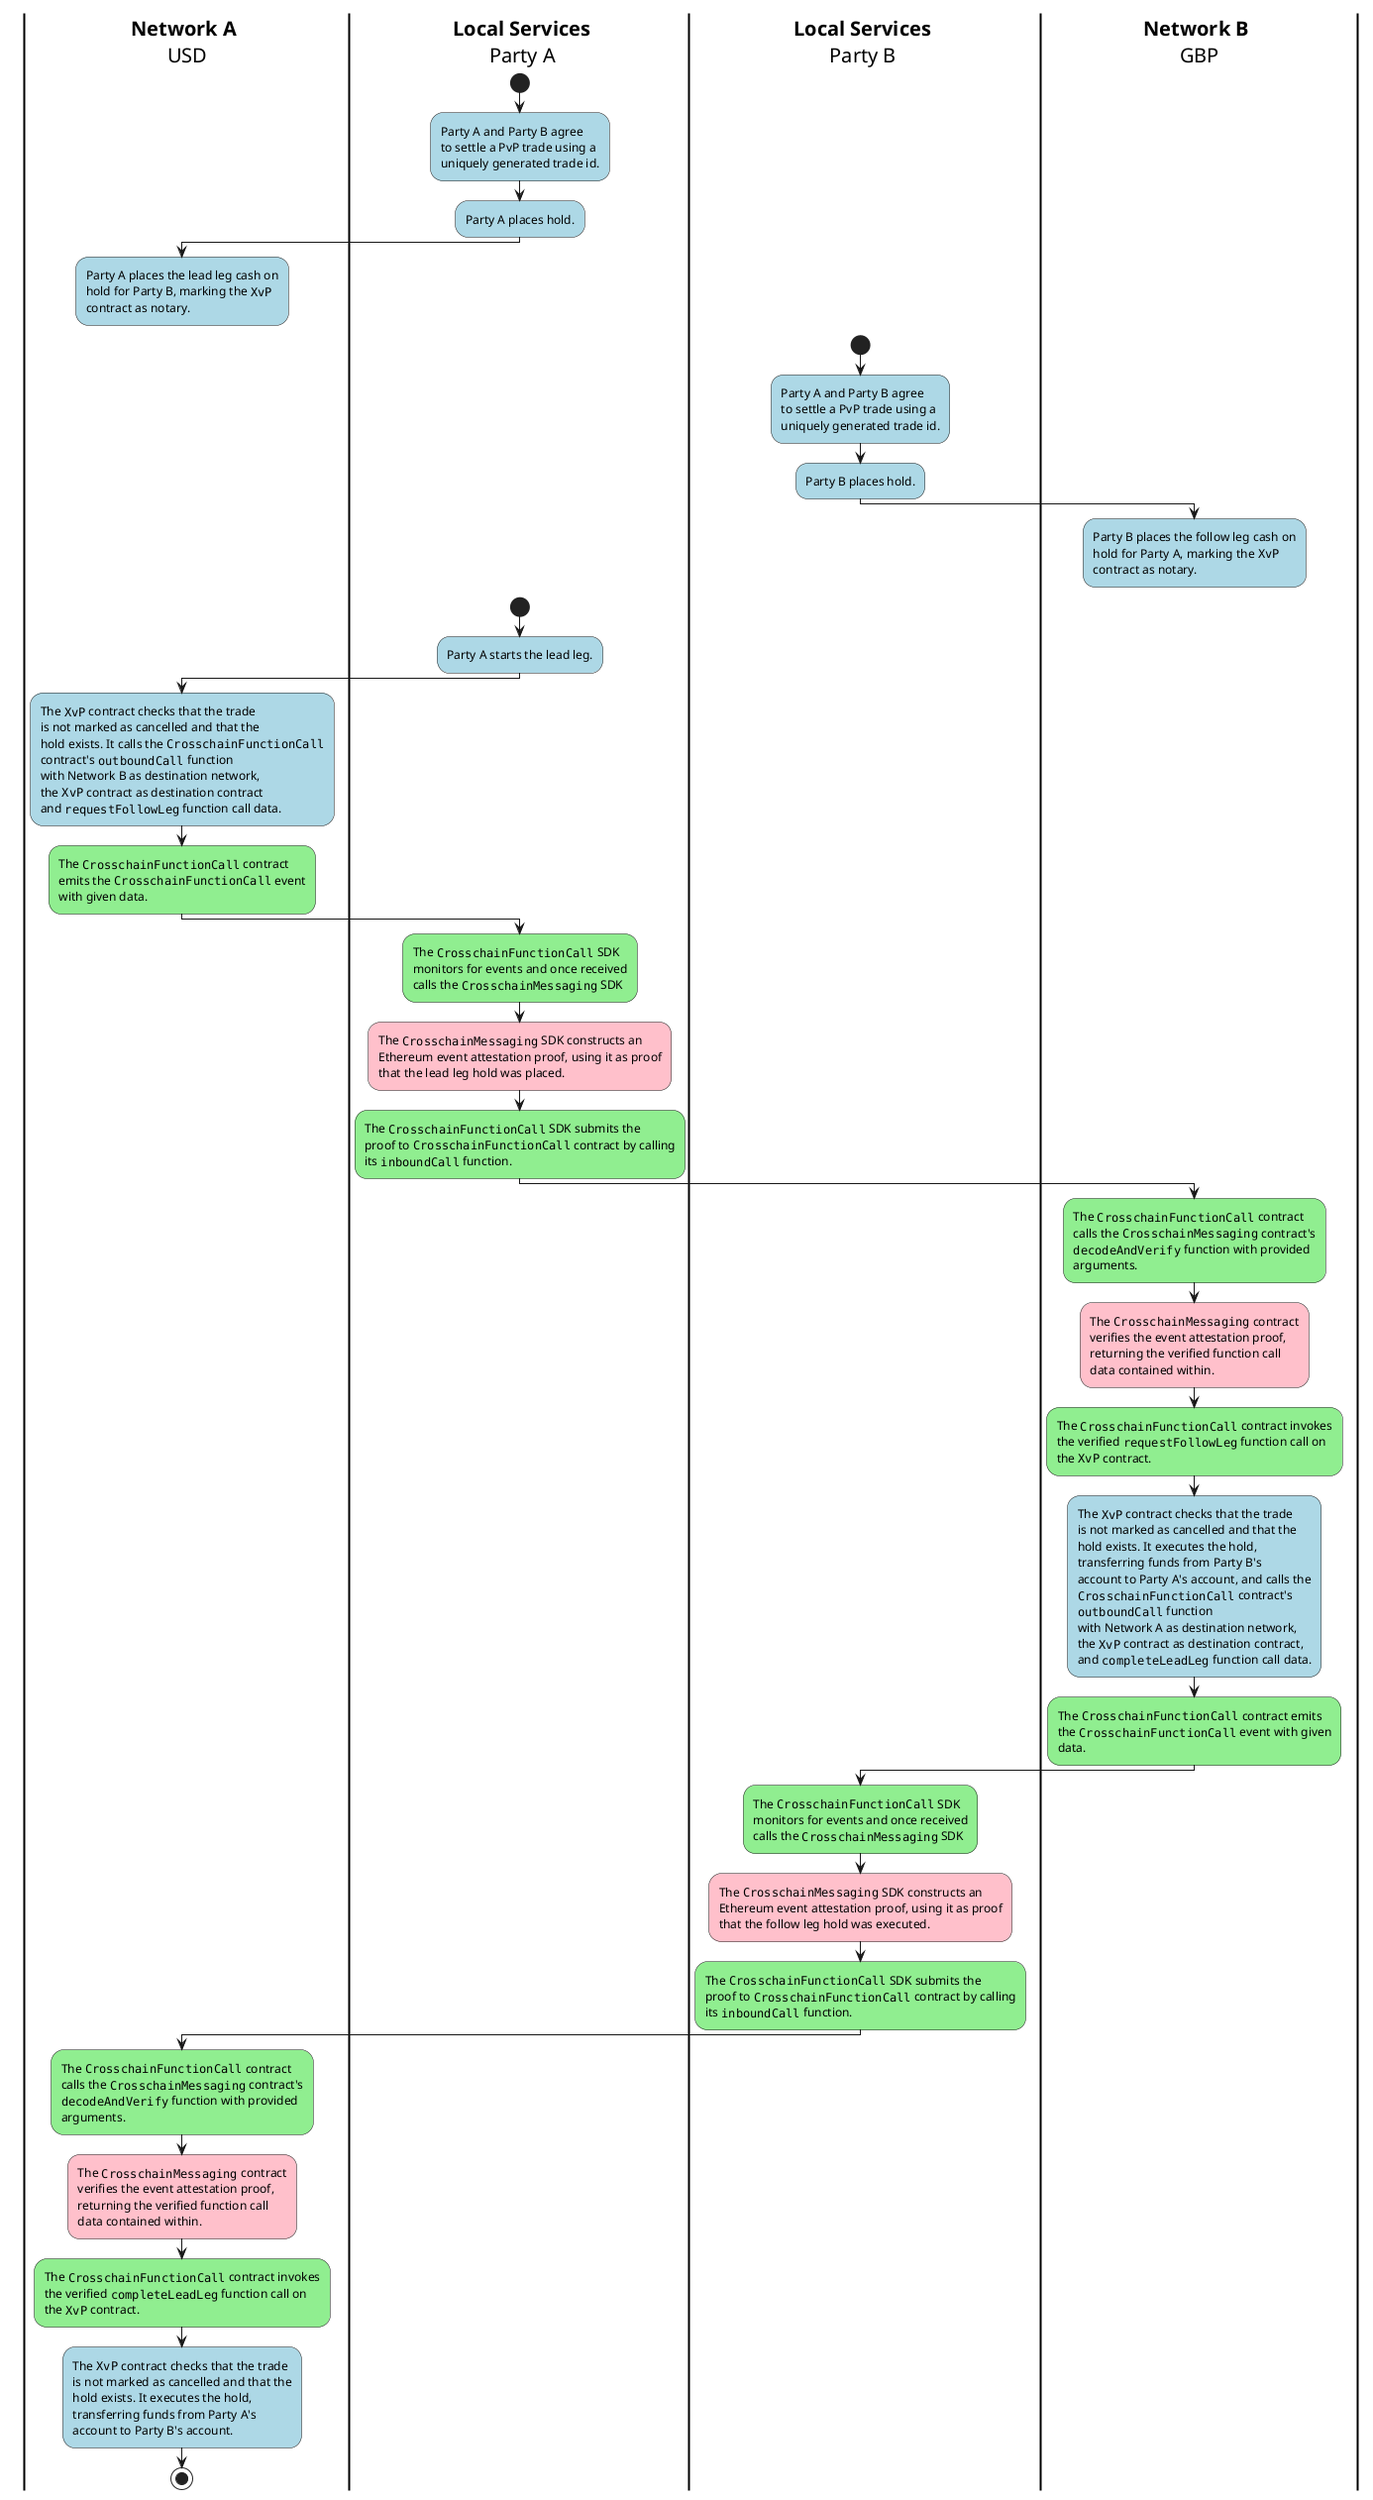@startuml 1_pvp_leader_follower_activity_diagram
skinparam ActivityBackgroundColor LightBlue
skinparam activityDiamondBackgroundColor transparent
skinparam defaultTextAlignment left
skinparam shadowing false
skinparam Swimlane {
  TitleFontColor black
  TitleFontSize 20
  BorderColor black
  BorderThickness 2
  width same
}

| **Network A**\n        USD  |
| **Local Services**\n        Party A |
| **Local Services**\n        Party B |

| **Local Services**\n        Party A |

  start
  :Party A and Party B agree
  to settle a PvP trade using a
  uniquely generated trade id.;
  :Party A places hold.;

| **Network A**\n        USD  |

  :Party A places the lead leg cash on
  hold for Party B, marking the ""XvP""
  contract as notary.;
  detach

| **Local Services**\n        Party B |

  start
  :Party A and Party B agree
  to settle a PvP trade using a
  uniquely generated trade id.;
  :Party B places hold.;

| **Network B**\n        GBP |

  :Party B places the follow leg cash on
  hold for Party A, marking the ""XvP""
  contract as notary.;
  detach

| **Local Services**\n        Party A |

  start
  :Party A starts the lead leg.;

| **Network A**\n        USD  |

  :The ""XvP"" contract checks that the trade
  is not marked as cancelled and that the
  hold exists. It calls the ""CrosschainFunctionCall""
  contract's ""outboundCall"" function
  with Network B as destination network,
  the ""XvP"" contract as destination contract
  and ""requestFollowLeg"" function call data.;
  #lightGreen:The ""CrosschainFunctionCall"" contract
  emits the ""CrosschainFunctionCall"" event
  with given data.;

| **Local Services**\n        Party A |

  #lightGreen:The ""CrosschainFunctionCall"" SDK
  monitors for events and once received
  calls the ""CrosschainMessaging"" SDK;
  #Pink:The ""CrosschainMessaging"" SDK constructs an
  Ethereum event attestation proof, using it as proof
  that the lead leg hold was placed.;
  #lightGreen:The ""CrosschainFunctionCall"" SDK submits the
  proof to ""CrosschainFunctionCall"" contract by calling
  its ""inboundCall"" function.;

| **Network B**\n        GBP |

  #lightGreen:The ""CrosschainFunctionCall"" contract
  calls the ""CrosschainMessaging"" contract's
  ""decodeAndVerify"" function with provided
  arguments.;
  #Pink:The ""CrosschainMessaging"" contract
  verifies the event attestation proof,
  returning the verified function call
  data contained within.;
  #lightGreen:The ""CrosschainFunctionCall"" contract invokes
  the verified ""requestFollowLeg"" function call on
  the ""XvP"" contract.;
  :The ""XvP"" contract checks that the trade
  is not marked as cancelled and that the
  hold exists. It executes the hold,
  transferring funds from Party B's
  account to Party A's account, and calls the
  ""CrosschainFunctionCall"" contract's
  ""outboundCall"" function
  with Network A as destination network,
  the ""XvP"" contract as destination contract,
  and ""completeLeadLeg"" function call data.;
  #lightGreen:The ""CrosschainFunctionCall"" contract emits
  the ""CrosschainFunctionCall"" event with given
  data.;

| **Local Services**\n        Party B |

  #lightGreen:The ""CrosschainFunctionCall"" SDK
  monitors for events and once received
  calls the ""CrosschainMessaging"" SDK;
  #Pink:The ""CrosschainMessaging"" SDK constructs an
  Ethereum event attestation proof, using it as proof
  that the follow leg hold was executed.;
  #lightGreen:The ""CrosschainFunctionCall"" SDK submits the
  proof to ""CrosschainFunctionCall"" contract by calling
  its ""inboundCall"" function.;

| **Network A**\n        USD  |

  #lightGreen:The ""CrosschainFunctionCall"" contract
  calls the ""CrosschainMessaging"" contract's
  ""decodeAndVerify"" function with provided
  arguments.;
  #Pink:The ""CrosschainMessaging"" contract
  verifies the event attestation proof,
  returning the verified function call
  data contained within.;
  #lightGreen:The ""CrosschainFunctionCall"" contract invokes
  the verified ""completeLeadLeg"" function call on
  the ""XvP"" contract.;
  :The ""XvP"" contract checks that the trade
  is not marked as cancelled and that the
  hold exists. It executes the hold,
  transferring funds from Party A's
  account to Party B's account.;

stop

@enduml
